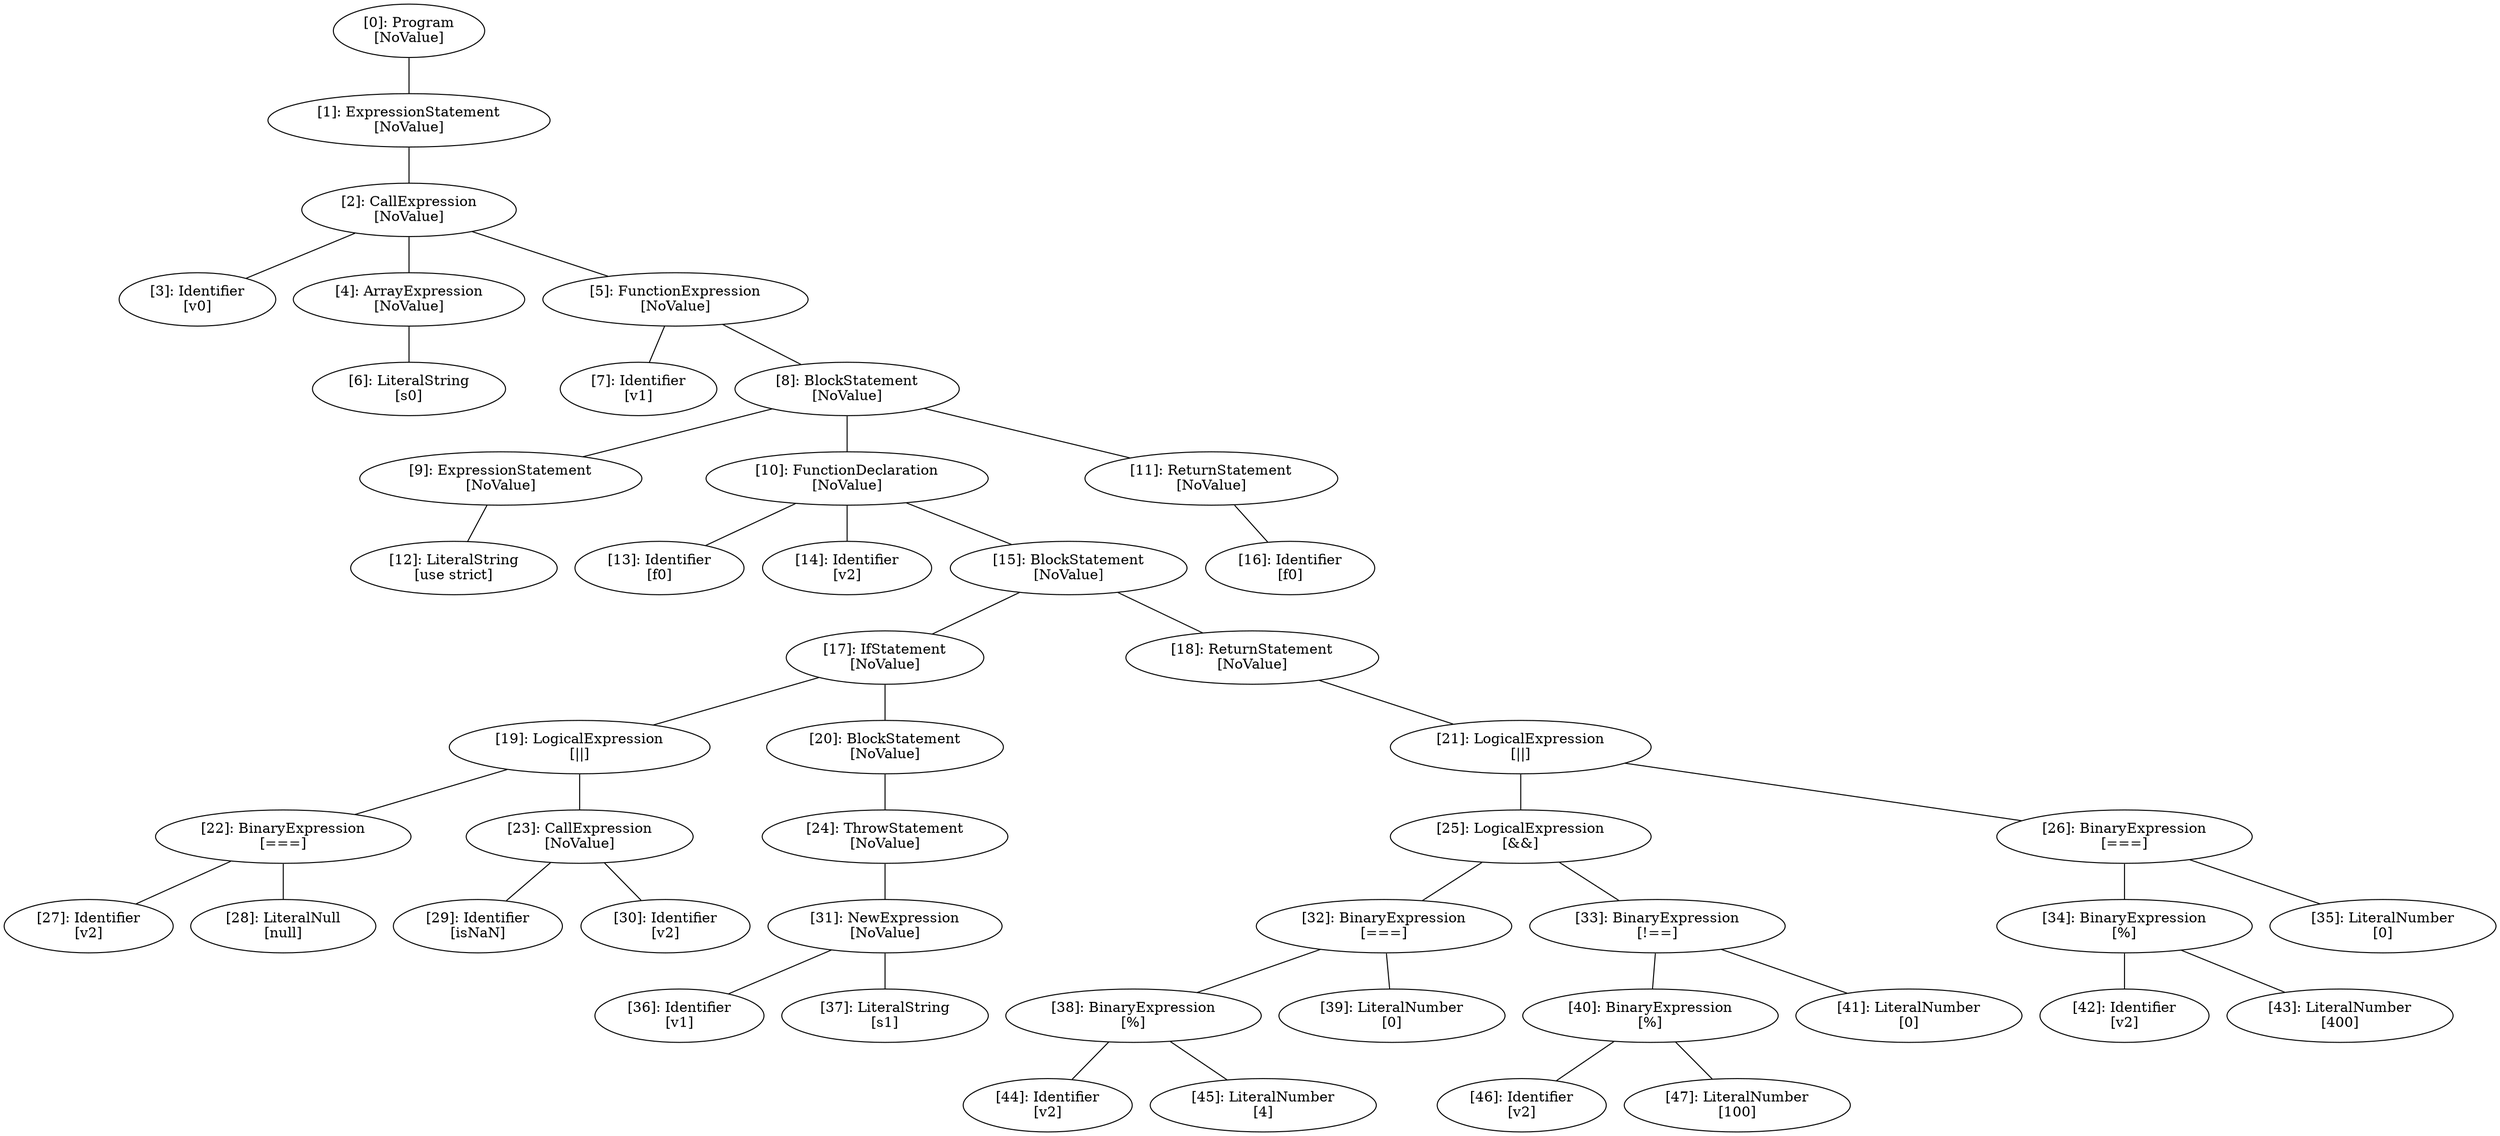 // Result
graph {
	0 [label="[0]: Program
[NoValue]"]
	1 [label="[1]: ExpressionStatement
[NoValue]"]
	2 [label="[2]: CallExpression
[NoValue]"]
	3 [label="[3]: Identifier
[v0]"]
	4 [label="[4]: ArrayExpression
[NoValue]"]
	5 [label="[5]: FunctionExpression
[NoValue]"]
	6 [label="[6]: LiteralString
[s0]"]
	7 [label="[7]: Identifier
[v1]"]
	8 [label="[8]: BlockStatement
[NoValue]"]
	9 [label="[9]: ExpressionStatement
[NoValue]"]
	10 [label="[10]: FunctionDeclaration
[NoValue]"]
	11 [label="[11]: ReturnStatement
[NoValue]"]
	12 [label="[12]: LiteralString
[use strict]"]
	13 [label="[13]: Identifier
[f0]"]
	14 [label="[14]: Identifier
[v2]"]
	15 [label="[15]: BlockStatement
[NoValue]"]
	16 [label="[16]: Identifier
[f0]"]
	17 [label="[17]: IfStatement
[NoValue]"]
	18 [label="[18]: ReturnStatement
[NoValue]"]
	19 [label="[19]: LogicalExpression
[||]"]
	20 [label="[20]: BlockStatement
[NoValue]"]
	21 [label="[21]: LogicalExpression
[||]"]
	22 [label="[22]: BinaryExpression
[===]"]
	23 [label="[23]: CallExpression
[NoValue]"]
	24 [label="[24]: ThrowStatement
[NoValue]"]
	25 [label="[25]: LogicalExpression
[&&]"]
	26 [label="[26]: BinaryExpression
[===]"]
	27 [label="[27]: Identifier
[v2]"]
	28 [label="[28]: LiteralNull
[null]"]
	29 [label="[29]: Identifier
[isNaN]"]
	30 [label="[30]: Identifier
[v2]"]
	31 [label="[31]: NewExpression
[NoValue]"]
	32 [label="[32]: BinaryExpression
[===]"]
	33 [label="[33]: BinaryExpression
[!==]"]
	34 [label="[34]: BinaryExpression
[%]"]
	35 [label="[35]: LiteralNumber
[0]"]
	36 [label="[36]: Identifier
[v1]"]
	37 [label="[37]: LiteralString
[s1]"]
	38 [label="[38]: BinaryExpression
[%]"]
	39 [label="[39]: LiteralNumber
[0]"]
	40 [label="[40]: BinaryExpression
[%]"]
	41 [label="[41]: LiteralNumber
[0]"]
	42 [label="[42]: Identifier
[v2]"]
	43 [label="[43]: LiteralNumber
[400]"]
	44 [label="[44]: Identifier
[v2]"]
	45 [label="[45]: LiteralNumber
[4]"]
	46 [label="[46]: Identifier
[v2]"]
	47 [label="[47]: LiteralNumber
[100]"]
	0 -- 1
	1 -- 2
	2 -- 3
	2 -- 4
	2 -- 5
	4 -- 6
	5 -- 7
	5 -- 8
	8 -- 9
	8 -- 10
	8 -- 11
	9 -- 12
	10 -- 13
	10 -- 14
	10 -- 15
	11 -- 16
	15 -- 17
	15 -- 18
	17 -- 19
	17 -- 20
	18 -- 21
	19 -- 22
	19 -- 23
	20 -- 24
	21 -- 25
	21 -- 26
	22 -- 27
	22 -- 28
	23 -- 29
	23 -- 30
	24 -- 31
	25 -- 32
	25 -- 33
	26 -- 34
	26 -- 35
	31 -- 36
	31 -- 37
	32 -- 38
	32 -- 39
	33 -- 40
	33 -- 41
	34 -- 42
	34 -- 43
	38 -- 44
	38 -- 45
	40 -- 46
	40 -- 47
}
